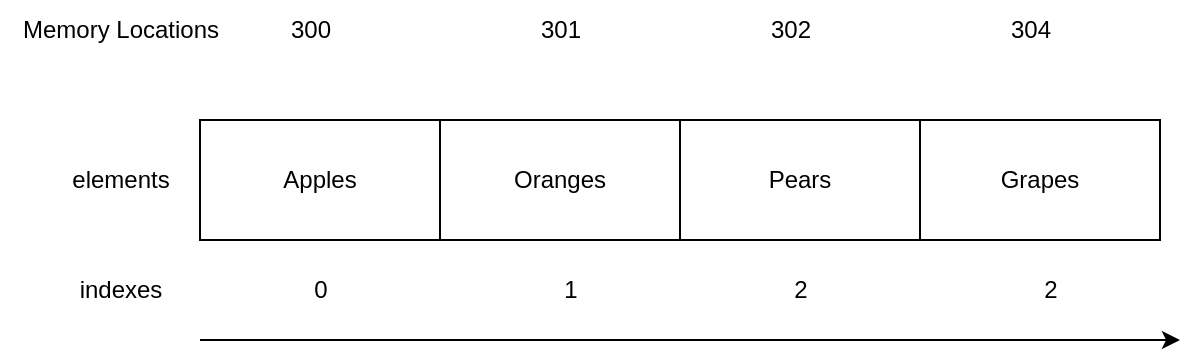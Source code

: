 <mxfile version="20.8.22" type="github"><diagram name="Page-1" id="H22sgxx71vHs3Lm767lY"><mxGraphModel dx="917" dy="573" grid="1" gridSize="10" guides="1" tooltips="1" connect="1" arrows="1" fold="1" page="1" pageScale="1" pageWidth="850" pageHeight="1100" math="0" shadow="0"><root><mxCell id="0"/><mxCell id="1" parent="0"/><mxCell id="Mge0fVj6qtOm_qzyRPfT-1" value="Apples" style="rounded=0;whiteSpace=wrap;html=1;" vertex="1" parent="1"><mxGeometry x="180" y="250" width="120" height="60" as="geometry"/></mxCell><mxCell id="Mge0fVj6qtOm_qzyRPfT-2" value="Oranges" style="rounded=0;whiteSpace=wrap;html=1;" vertex="1" parent="1"><mxGeometry x="300" y="250" width="120" height="60" as="geometry"/></mxCell><mxCell id="Mge0fVj6qtOm_qzyRPfT-3" value="Pears" style="rounded=0;whiteSpace=wrap;html=1;" vertex="1" parent="1"><mxGeometry x="420" y="250" width="120" height="60" as="geometry"/></mxCell><mxCell id="Mge0fVj6qtOm_qzyRPfT-4" value="Grapes" style="rounded=0;whiteSpace=wrap;html=1;" vertex="1" parent="1"><mxGeometry x="540" y="250" width="120" height="60" as="geometry"/></mxCell><mxCell id="Mge0fVj6qtOm_qzyRPfT-5" value="" style="endArrow=classic;html=1;rounded=0;" edge="1" parent="1"><mxGeometry width="50" height="50" relative="1" as="geometry"><mxPoint x="180" y="360" as="sourcePoint"/><mxPoint x="670" y="360" as="targetPoint"/></mxGeometry></mxCell><mxCell id="Mge0fVj6qtOm_qzyRPfT-6" value="1" style="text;html=1;align=center;verticalAlign=middle;resizable=0;points=[];autosize=1;strokeColor=none;fillColor=none;" vertex="1" parent="1"><mxGeometry x="350" y="320" width="30" height="30" as="geometry"/></mxCell><mxCell id="Mge0fVj6qtOm_qzyRPfT-7" value="2" style="text;html=1;align=center;verticalAlign=middle;resizable=0;points=[];autosize=1;strokeColor=none;fillColor=none;" vertex="1" parent="1"><mxGeometry x="465" y="320" width="30" height="30" as="geometry"/></mxCell><mxCell id="Mge0fVj6qtOm_qzyRPfT-8" value="2" style="text;html=1;align=center;verticalAlign=middle;resizable=0;points=[];autosize=1;strokeColor=none;fillColor=none;" vertex="1" parent="1"><mxGeometry x="590" y="320" width="30" height="30" as="geometry"/></mxCell><mxCell id="Mge0fVj6qtOm_qzyRPfT-9" value="0" style="text;html=1;align=center;verticalAlign=middle;resizable=0;points=[];autosize=1;strokeColor=none;fillColor=none;" vertex="1" parent="1"><mxGeometry x="225" y="320" width="30" height="30" as="geometry"/></mxCell><mxCell id="Mge0fVj6qtOm_qzyRPfT-10" value="indexes" style="text;html=1;align=center;verticalAlign=middle;resizable=0;points=[];autosize=1;strokeColor=none;fillColor=none;" vertex="1" parent="1"><mxGeometry x="110" y="320" width="60" height="30" as="geometry"/></mxCell><mxCell id="Mge0fVj6qtOm_qzyRPfT-11" value="elements" style="text;html=1;align=center;verticalAlign=middle;resizable=0;points=[];autosize=1;strokeColor=none;fillColor=none;" vertex="1" parent="1"><mxGeometry x="105" y="265" width="70" height="30" as="geometry"/></mxCell><mxCell id="Mge0fVj6qtOm_qzyRPfT-12" value="Memory Locations" style="text;html=1;align=center;verticalAlign=middle;resizable=0;points=[];autosize=1;strokeColor=none;fillColor=none;" vertex="1" parent="1"><mxGeometry x="80" y="190" width="120" height="30" as="geometry"/></mxCell><mxCell id="Mge0fVj6qtOm_qzyRPfT-13" value="300" style="text;html=1;align=center;verticalAlign=middle;resizable=0;points=[];autosize=1;strokeColor=none;fillColor=none;" vertex="1" parent="1"><mxGeometry x="215" y="190" width="40" height="30" as="geometry"/></mxCell><mxCell id="Mge0fVj6qtOm_qzyRPfT-14" value="301" style="text;html=1;align=center;verticalAlign=middle;resizable=0;points=[];autosize=1;strokeColor=none;fillColor=none;" vertex="1" parent="1"><mxGeometry x="340" y="190" width="40" height="30" as="geometry"/></mxCell><mxCell id="Mge0fVj6qtOm_qzyRPfT-15" value="302" style="text;html=1;align=center;verticalAlign=middle;resizable=0;points=[];autosize=1;strokeColor=none;fillColor=none;" vertex="1" parent="1"><mxGeometry x="455" y="190" width="40" height="30" as="geometry"/></mxCell><mxCell id="Mge0fVj6qtOm_qzyRPfT-16" value="304" style="text;html=1;align=center;verticalAlign=middle;resizable=0;points=[];autosize=1;strokeColor=none;fillColor=none;" vertex="1" parent="1"><mxGeometry x="575" y="190" width="40" height="30" as="geometry"/></mxCell></root></mxGraphModel></diagram></mxfile>